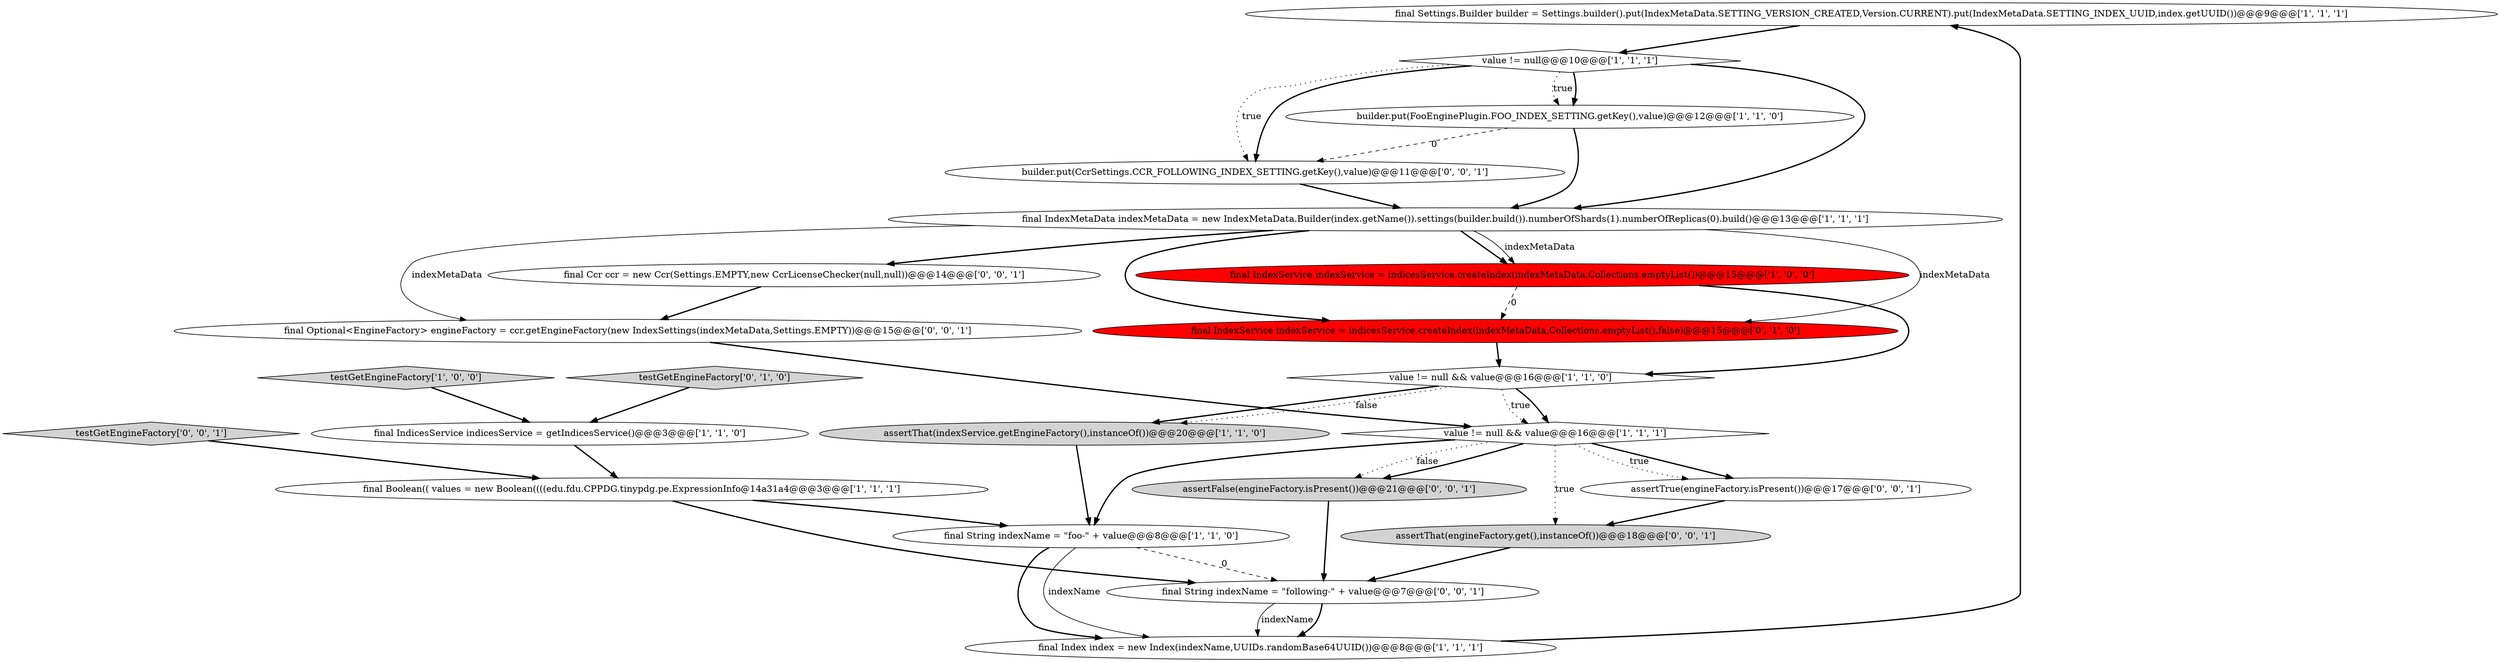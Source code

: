 digraph {
6 [style = filled, label = "final Settings.Builder builder = Settings.builder().put(IndexMetaData.SETTING_VERSION_CREATED,Version.CURRENT).put(IndexMetaData.SETTING_INDEX_UUID,index.getUUID())@@@9@@@['1', '1', '1']", fillcolor = white, shape = ellipse image = "AAA0AAABBB1BBB"];
2 [style = filled, label = "final String indexName = \"foo-\" + value@@@8@@@['1', '1', '0']", fillcolor = white, shape = ellipse image = "AAA0AAABBB1BBB"];
3 [style = filled, label = "final IndexService indexService = indicesService.createIndex(indexMetaData,Collections.emptyList())@@@15@@@['1', '0', '0']", fillcolor = red, shape = ellipse image = "AAA1AAABBB1BBB"];
0 [style = filled, label = "final IndicesService indicesService = getIndicesService()@@@3@@@['1', '1', '0']", fillcolor = white, shape = ellipse image = "AAA0AAABBB1BBB"];
7 [style = filled, label = "builder.put(FooEnginePlugin.FOO_INDEX_SETTING.getKey(),value)@@@12@@@['1', '1', '0']", fillcolor = white, shape = ellipse image = "AAA0AAABBB1BBB"];
4 [style = filled, label = "final IndexMetaData indexMetaData = new IndexMetaData.Builder(index.getName()).settings(builder.build()).numberOfShards(1).numberOfReplicas(0).build()@@@13@@@['1', '1', '1']", fillcolor = white, shape = ellipse image = "AAA0AAABBB1BBB"];
9 [style = filled, label = "assertThat(indexService.getEngineFactory(),instanceOf())@@@20@@@['1', '1', '0']", fillcolor = lightgray, shape = ellipse image = "AAA0AAABBB1BBB"];
21 [style = filled, label = "final Ccr ccr = new Ccr(Settings.EMPTY,new CcrLicenseChecker(null,null))@@@14@@@['0', '0', '1']", fillcolor = white, shape = ellipse image = "AAA0AAABBB3BBB"];
15 [style = filled, label = "testGetEngineFactory['0', '0', '1']", fillcolor = lightgray, shape = diamond image = "AAA0AAABBB3BBB"];
13 [style = filled, label = "final IndexService indexService = indicesService.createIndex(indexMetaData,Collections.emptyList(),false)@@@15@@@['0', '1', '0']", fillcolor = red, shape = ellipse image = "AAA1AAABBB2BBB"];
22 [style = filled, label = "final Optional<EngineFactory> engineFactory = ccr.getEngineFactory(new IndexSettings(indexMetaData,Settings.EMPTY))@@@15@@@['0', '0', '1']", fillcolor = white, shape = ellipse image = "AAA0AAABBB3BBB"];
20 [style = filled, label = "assertTrue(engineFactory.isPresent())@@@17@@@['0', '0', '1']", fillcolor = white, shape = ellipse image = "AAA0AAABBB3BBB"];
1 [style = filled, label = "value != null@@@10@@@['1', '1', '1']", fillcolor = white, shape = diamond image = "AAA0AAABBB1BBB"];
17 [style = filled, label = "assertFalse(engineFactory.isPresent())@@@21@@@['0', '0', '1']", fillcolor = lightgray, shape = ellipse image = "AAA0AAABBB3BBB"];
10 [style = filled, label = "final Index index = new Index(indexName,UUIDs.randomBase64UUID())@@@8@@@['1', '1', '1']", fillcolor = white, shape = ellipse image = "AAA0AAABBB1BBB"];
16 [style = filled, label = "builder.put(CcrSettings.CCR_FOLLOWING_INDEX_SETTING.getKey(),value)@@@11@@@['0', '0', '1']", fillcolor = white, shape = ellipse image = "AAA0AAABBB3BBB"];
12 [style = filled, label = "value != null && value@@@16@@@['1', '1', '1']", fillcolor = white, shape = diamond image = "AAA0AAABBB1BBB"];
18 [style = filled, label = "final String indexName = \"following-\" + value@@@7@@@['0', '0', '1']", fillcolor = white, shape = ellipse image = "AAA0AAABBB3BBB"];
19 [style = filled, label = "assertThat(engineFactory.get(),instanceOf())@@@18@@@['0', '0', '1']", fillcolor = lightgray, shape = ellipse image = "AAA0AAABBB3BBB"];
11 [style = filled, label = "testGetEngineFactory['1', '0', '0']", fillcolor = lightgray, shape = diamond image = "AAA0AAABBB1BBB"];
5 [style = filled, label = "value != null && value@@@16@@@['1', '1', '0']", fillcolor = white, shape = diamond image = "AAA0AAABBB1BBB"];
8 [style = filled, label = "final Boolean(( values = new Boolean((((edu.fdu.CPPDG.tinypdg.pe.ExpressionInfo@14a31a4@@@3@@@['1', '1', '1']", fillcolor = white, shape = ellipse image = "AAA0AAABBB1BBB"];
14 [style = filled, label = "testGetEngineFactory['0', '1', '0']", fillcolor = lightgray, shape = diamond image = "AAA0AAABBB2BBB"];
4->3 [style = bold, label=""];
12->17 [style = dotted, label="false"];
1->4 [style = bold, label=""];
19->18 [style = bold, label=""];
5->9 [style = bold, label=""];
4->22 [style = solid, label="indexMetaData"];
9->2 [style = bold, label=""];
8->18 [style = bold, label=""];
7->16 [style = dashed, label="0"];
4->13 [style = bold, label=""];
12->17 [style = bold, label=""];
4->3 [style = solid, label="indexMetaData"];
4->21 [style = bold, label=""];
12->20 [style = bold, label=""];
7->4 [style = bold, label=""];
5->12 [style = dotted, label="true"];
2->10 [style = bold, label=""];
3->13 [style = dashed, label="0"];
18->10 [style = solid, label="indexName"];
1->7 [style = bold, label=""];
10->6 [style = bold, label=""];
1->7 [style = dotted, label="true"];
6->1 [style = bold, label=""];
12->2 [style = bold, label=""];
3->5 [style = bold, label=""];
11->0 [style = bold, label=""];
12->20 [style = dotted, label="true"];
14->0 [style = bold, label=""];
8->2 [style = bold, label=""];
5->12 [style = bold, label=""];
18->10 [style = bold, label=""];
21->22 [style = bold, label=""];
1->16 [style = bold, label=""];
12->19 [style = dotted, label="true"];
22->12 [style = bold, label=""];
0->8 [style = bold, label=""];
2->18 [style = dashed, label="0"];
13->5 [style = bold, label=""];
5->9 [style = dotted, label="false"];
4->13 [style = solid, label="indexMetaData"];
1->16 [style = dotted, label="true"];
16->4 [style = bold, label=""];
20->19 [style = bold, label=""];
15->8 [style = bold, label=""];
17->18 [style = bold, label=""];
2->10 [style = solid, label="indexName"];
}
